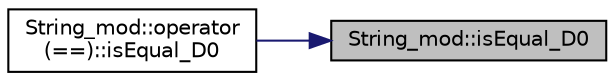digraph "String_mod::isEqual_D0"
{
 // LATEX_PDF_SIZE
  edge [fontname="Helvetica",fontsize="10",labelfontname="Helvetica",labelfontsize="10"];
  node [fontname="Helvetica",fontsize="10",shape=record];
  rankdir="RL";
  Node1 [label="String_mod::isEqual_D0",height=0.2,width=0.4,color="black", fillcolor="grey75", style="filled", fontcolor="black",tooltip=" "];
  Node1 -> Node2 [dir="back",color="midnightblue",fontsize="10",style="solid",fontname="Helvetica"];
  Node2 [label="String_mod::operator\l(==)::isEqual_D0",height=0.2,width=0.4,color="black", fillcolor="white", style="filled",URL="$interfaceString__mod_1_1operator_07_0a_0a_08.html#a5852f3dcec6235782923a4f8d4b075ce",tooltip=" "];
}
